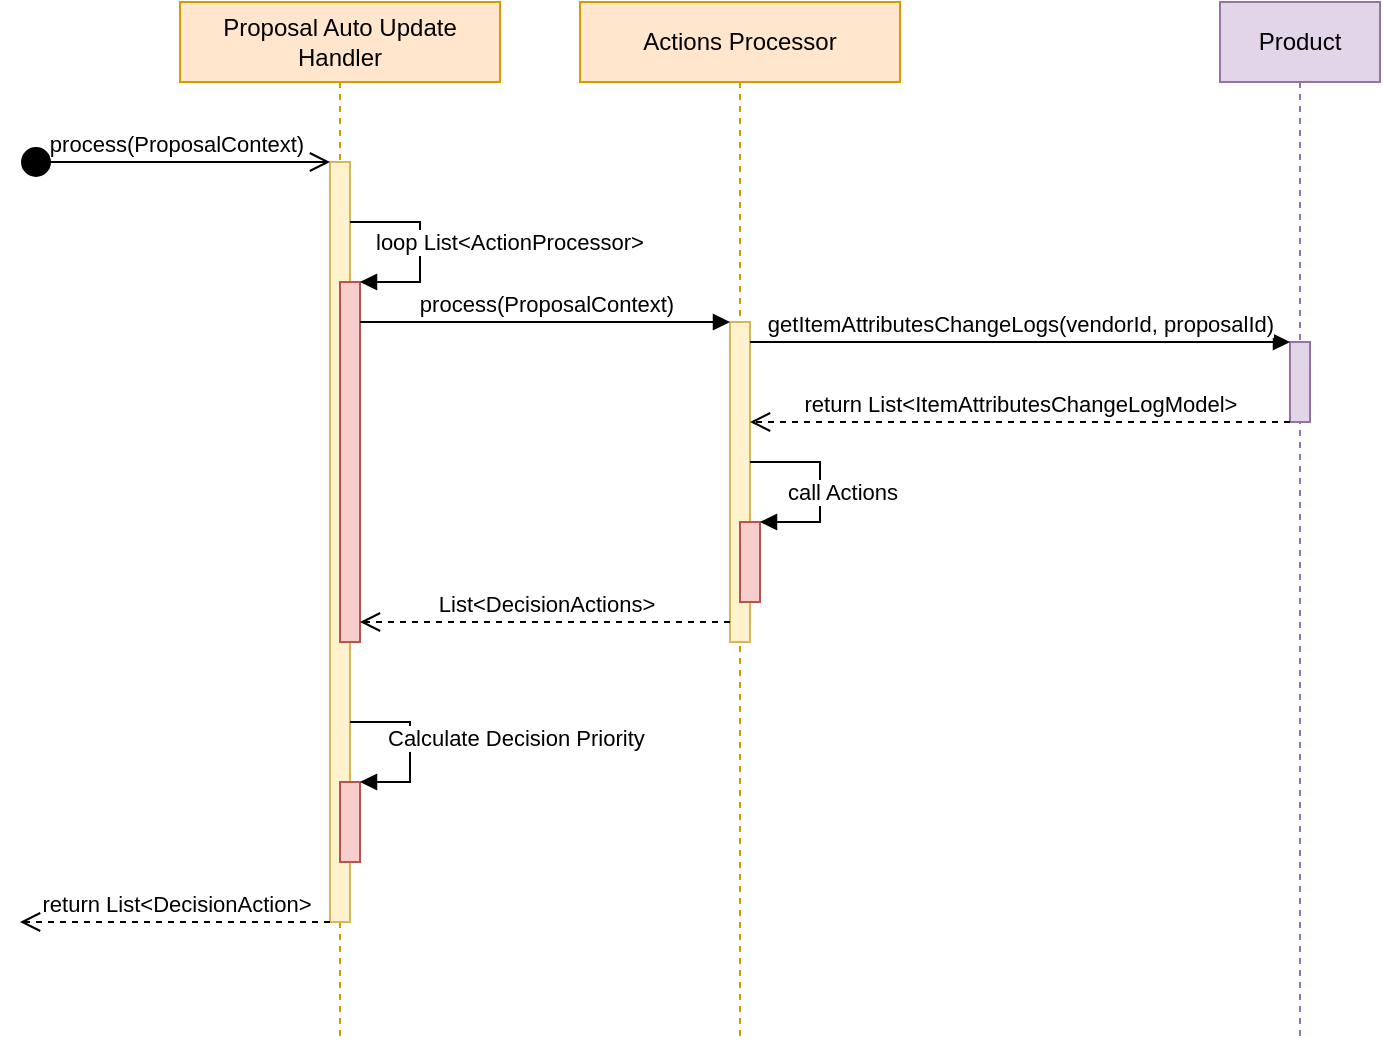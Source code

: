 <mxfile version="14.9.7" type="github">
  <diagram id="6wFEmLDqjUKAB6pb414x" name="Page-1">
    <mxGraphModel dx="948" dy="588" grid="1" gridSize="10" guides="1" tooltips="1" connect="1" arrows="1" fold="1" page="1" pageScale="1" pageWidth="827" pageHeight="1169" math="0" shadow="0">
      <root>
        <mxCell id="0" />
        <mxCell id="1" parent="0" />
        <mxCell id="DneQPZvHQnu6ExtlDrkD-12" value="Actions Processor" style="shape=umlLifeline;perimeter=lifelinePerimeter;whiteSpace=wrap;html=1;container=1;collapsible=0;recursiveResize=0;outlineConnect=0;fillColor=#ffe6cc;strokeColor=#d79b00;" vertex="1" parent="1">
          <mxGeometry x="320" y="40" width="160" height="520" as="geometry" />
        </mxCell>
        <mxCell id="DneQPZvHQnu6ExtlDrkD-13" value="" style="html=1;points=[];perimeter=orthogonalPerimeter;fillColor=#fff2cc;strokeColor=#d6b656;" vertex="1" parent="DneQPZvHQnu6ExtlDrkD-12">
          <mxGeometry x="75" y="160" width="10" height="160" as="geometry" />
        </mxCell>
        <mxCell id="DneQPZvHQnu6ExtlDrkD-1" value="Proposal Auto Update Handler" style="shape=umlLifeline;perimeter=lifelinePerimeter;whiteSpace=wrap;html=1;container=1;collapsible=0;recursiveResize=0;outlineConnect=0;fillColor=#ffe6cc;strokeColor=#d79b00;" vertex="1" parent="1">
          <mxGeometry x="120" y="40" width="160" height="520" as="geometry" />
        </mxCell>
        <mxCell id="DneQPZvHQnu6ExtlDrkD-3" value="" style="html=1;points=[];perimeter=orthogonalPerimeter;fillColor=#fff2cc;strokeColor=#d6b656;" vertex="1" parent="DneQPZvHQnu6ExtlDrkD-1">
          <mxGeometry x="75" y="80" width="10" height="380" as="geometry" />
        </mxCell>
        <mxCell id="DneQPZvHQnu6ExtlDrkD-15" value="" style="html=1;points=[];perimeter=orthogonalPerimeter;fillColor=#f8cecc;strokeColor=#b85450;" vertex="1" parent="DneQPZvHQnu6ExtlDrkD-1">
          <mxGeometry x="80" y="390" width="10" height="40" as="geometry" />
        </mxCell>
        <mxCell id="DneQPZvHQnu6ExtlDrkD-16" value="Calculate Decision Priority" style="edgeStyle=orthogonalEdgeStyle;html=1;align=left;spacingLeft=2;endArrow=block;rounded=0;entryX=1;entryY=0;" edge="1" target="DneQPZvHQnu6ExtlDrkD-15" parent="DneQPZvHQnu6ExtlDrkD-1" source="DneQPZvHQnu6ExtlDrkD-3">
          <mxGeometry x="-0.111" y="-15" relative="1" as="geometry">
            <mxPoint x="85" y="200" as="sourcePoint" />
            <Array as="points">
              <mxPoint x="115" y="360" />
              <mxPoint x="115" y="390" />
            </Array>
            <mxPoint as="offset" />
          </mxGeometry>
        </mxCell>
        <mxCell id="DneQPZvHQnu6ExtlDrkD-20" value="" style="html=1;points=[];perimeter=orthogonalPerimeter;fillColor=#f8cecc;strokeColor=#b85450;" vertex="1" parent="DneQPZvHQnu6ExtlDrkD-1">
          <mxGeometry x="80" y="140" width="10" height="180" as="geometry" />
        </mxCell>
        <mxCell id="DneQPZvHQnu6ExtlDrkD-21" value="loop List&amp;lt;ActionProcessor&amp;gt;" style="edgeStyle=orthogonalEdgeStyle;html=1;align=left;spacingLeft=2;endArrow=block;rounded=0;entryX=1;entryY=0;" edge="1" target="DneQPZvHQnu6ExtlDrkD-20" parent="DneQPZvHQnu6ExtlDrkD-1" source="DneQPZvHQnu6ExtlDrkD-3">
          <mxGeometry x="-0.806" y="-10" relative="1" as="geometry">
            <mxPoint x="120" y="145" as="sourcePoint" />
            <Array as="points">
              <mxPoint x="120" y="110" />
              <mxPoint x="120" y="140" />
            </Array>
            <mxPoint as="offset" />
          </mxGeometry>
        </mxCell>
        <mxCell id="DneQPZvHQnu6ExtlDrkD-2" value="process(ProposalContext)" style="html=1;verticalAlign=bottom;startArrow=circle;startFill=1;endArrow=open;startSize=6;endSize=8;" edge="1" parent="1" target="DneQPZvHQnu6ExtlDrkD-3">
          <mxGeometry width="80" relative="1" as="geometry">
            <mxPoint x="40" y="120" as="sourcePoint" />
            <mxPoint x="120" y="120" as="targetPoint" />
          </mxGeometry>
        </mxCell>
        <mxCell id="DneQPZvHQnu6ExtlDrkD-6" value="return List&amp;lt;DecisionAction&amp;gt;" style="html=1;verticalAlign=bottom;endArrow=open;dashed=1;endSize=8;" edge="1" parent="1" source="DneQPZvHQnu6ExtlDrkD-3">
          <mxGeometry relative="1" as="geometry">
            <mxPoint x="120" y="240" as="sourcePoint" />
            <mxPoint x="40" y="500" as="targetPoint" />
          </mxGeometry>
        </mxCell>
        <mxCell id="DneQPZvHQnu6ExtlDrkD-7" value="Product" style="shape=umlLifeline;perimeter=lifelinePerimeter;whiteSpace=wrap;html=1;container=1;collapsible=0;recursiveResize=0;outlineConnect=0;fillColor=#e1d5e7;strokeColor=#9673a6;" vertex="1" parent="1">
          <mxGeometry x="640" y="40" width="80" height="520" as="geometry" />
        </mxCell>
        <mxCell id="DneQPZvHQnu6ExtlDrkD-8" value="" style="html=1;points=[];perimeter=orthogonalPerimeter;fillColor=#e1d5e7;strokeColor=#9673a6;" vertex="1" parent="DneQPZvHQnu6ExtlDrkD-7">
          <mxGeometry x="35" y="170" width="10" height="40" as="geometry" />
        </mxCell>
        <mxCell id="DneQPZvHQnu6ExtlDrkD-10" value="getItemAttributesChangeLogs(vendorId, proposalId)" style="html=1;verticalAlign=bottom;endArrow=block;" edge="1" parent="1" source="DneQPZvHQnu6ExtlDrkD-13" target="DneQPZvHQnu6ExtlDrkD-8">
          <mxGeometry width="80" relative="1" as="geometry">
            <mxPoint x="220" y="140" as="sourcePoint" />
            <mxPoint x="300" y="140" as="targetPoint" />
            <Array as="points">
              <mxPoint x="480" y="210" />
            </Array>
          </mxGeometry>
        </mxCell>
        <mxCell id="DneQPZvHQnu6ExtlDrkD-11" value="return List&amp;lt;ItemAttributesChangeLogModel&amp;gt;" style="html=1;verticalAlign=bottom;endArrow=open;dashed=1;endSize=8;" edge="1" parent="1" source="DneQPZvHQnu6ExtlDrkD-8" target="DneQPZvHQnu6ExtlDrkD-13">
          <mxGeometry relative="1" as="geometry">
            <mxPoint x="330" y="160" as="sourcePoint" />
            <mxPoint x="250" y="160" as="targetPoint" />
            <Array as="points">
              <mxPoint x="460" y="250" />
            </Array>
          </mxGeometry>
        </mxCell>
        <mxCell id="DneQPZvHQnu6ExtlDrkD-14" value="process(ProposalContext)" style="html=1;verticalAlign=bottom;endArrow=block;" edge="1" parent="1" source="DneQPZvHQnu6ExtlDrkD-20" target="DneQPZvHQnu6ExtlDrkD-13">
          <mxGeometry width="80" relative="1" as="geometry">
            <mxPoint x="230" y="200" as="sourcePoint" />
            <mxPoint x="310" y="200" as="targetPoint" />
            <Array as="points">
              <mxPoint x="270" y="200" />
            </Array>
          </mxGeometry>
        </mxCell>
        <mxCell id="DneQPZvHQnu6ExtlDrkD-17" value="List&amp;lt;DecisionActions&amp;gt;" style="html=1;verticalAlign=bottom;endArrow=open;dashed=1;endSize=8;" edge="1" parent="1" source="DneQPZvHQnu6ExtlDrkD-13" target="DneQPZvHQnu6ExtlDrkD-20">
          <mxGeometry relative="1" as="geometry">
            <mxPoint x="360" y="210" as="sourcePoint" />
            <mxPoint x="280" y="210" as="targetPoint" />
            <Array as="points">
              <mxPoint x="260" y="350" />
            </Array>
          </mxGeometry>
        </mxCell>
        <mxCell id="DneQPZvHQnu6ExtlDrkD-18" value="" style="html=1;points=[];perimeter=orthogonalPerimeter;fillColor=#f8cecc;strokeColor=#b85450;" vertex="1" parent="1">
          <mxGeometry x="400" y="300" width="10" height="40" as="geometry" />
        </mxCell>
        <mxCell id="DneQPZvHQnu6ExtlDrkD-19" value="call Actions" style="edgeStyle=orthogonalEdgeStyle;html=1;align=left;spacingLeft=2;endArrow=block;rounded=0;entryX=1;entryY=0;" edge="1" target="DneQPZvHQnu6ExtlDrkD-18" parent="1" source="DneQPZvHQnu6ExtlDrkD-13">
          <mxGeometry x="0.789" y="-15" relative="1" as="geometry">
            <mxPoint x="450" y="210" as="sourcePoint" />
            <Array as="points">
              <mxPoint x="440" y="270" />
              <mxPoint x="440" y="300" />
            </Array>
            <mxPoint as="offset" />
          </mxGeometry>
        </mxCell>
      </root>
    </mxGraphModel>
  </diagram>
</mxfile>

